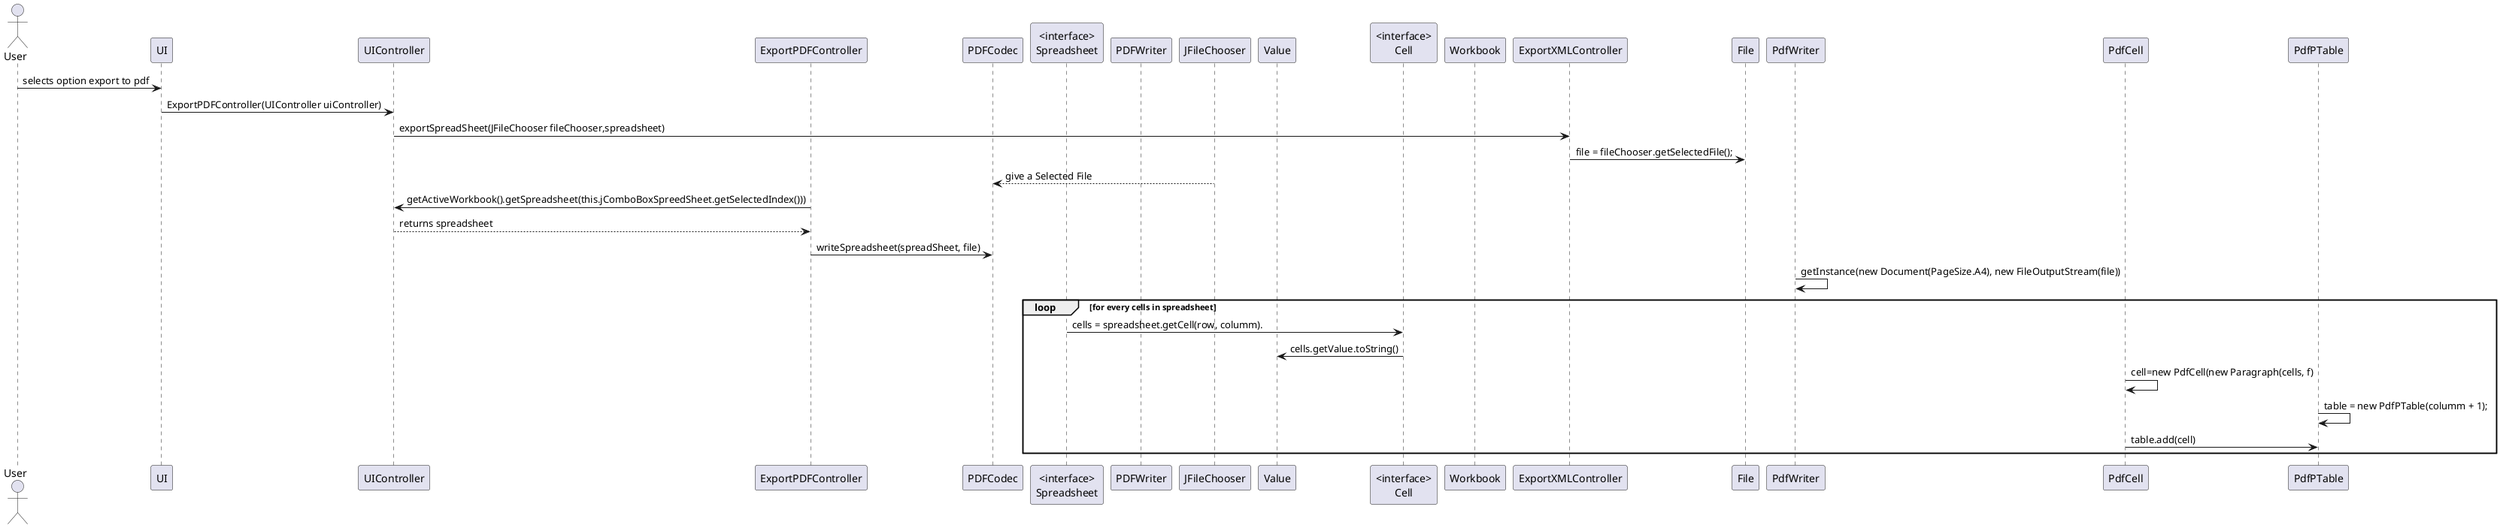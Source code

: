 @startuml doc-files/core08.1_Export_pdf_sd_design_2.png

actor User
participant "UI" as UI
participant "UIController" as UIController
participant "ExportPDFController" as ExportPDFController

participant "PDFCodec" as PDFCodec
participant "<interface>\nSpreadsheet" as Spreadsheet
participant "PDFWriter" as PDFWriter
participant "JFileChooser" as JFileChooser
participant "Value" as Value
participant "<interface>\nCell" as Cell
participant "Workbook" as Workbook




User -> UI: selects option export to pdf
UI -> UIController: ExportPDFController(UIController uiController)
UIController -> ExportXMLController: exportSpreadSheet(JFileChooser fileChooser,spreadsheet)
ExportXMLController -> File: file = fileChooser.getSelectedFile();
PDFCodec <-- JFileChooser: give a Selected File
ExportPDFController -> UIController: getActiveWorkbook().getSpreadsheet(this.jComboBoxSpreedSheet.getSelectedIndex()))
ExportPDFController <-- UIController: returns spreadsheet
ExportPDFController -> PDFCodec:writeSpreadsheet(spreadSheet, file)
PdfWriter -> PdfWriter:getInstance(new Document(PageSize.A4), new FileOutputStream(file))
loop for every cells in spreadsheet
Spreadsheet -> Cell:cells = spreadsheet.getCell(row, columm).
Cell -> Value:cells.getValue.toString()
PdfCell -> PdfCell : cell=new PdfCell(new Paragraph(cells, f)
PdfPTable -> PdfPTable: table = new PdfPTable(columm + 1);
PdfCell -> PdfPTable : table.add(cell)
end
@enduml